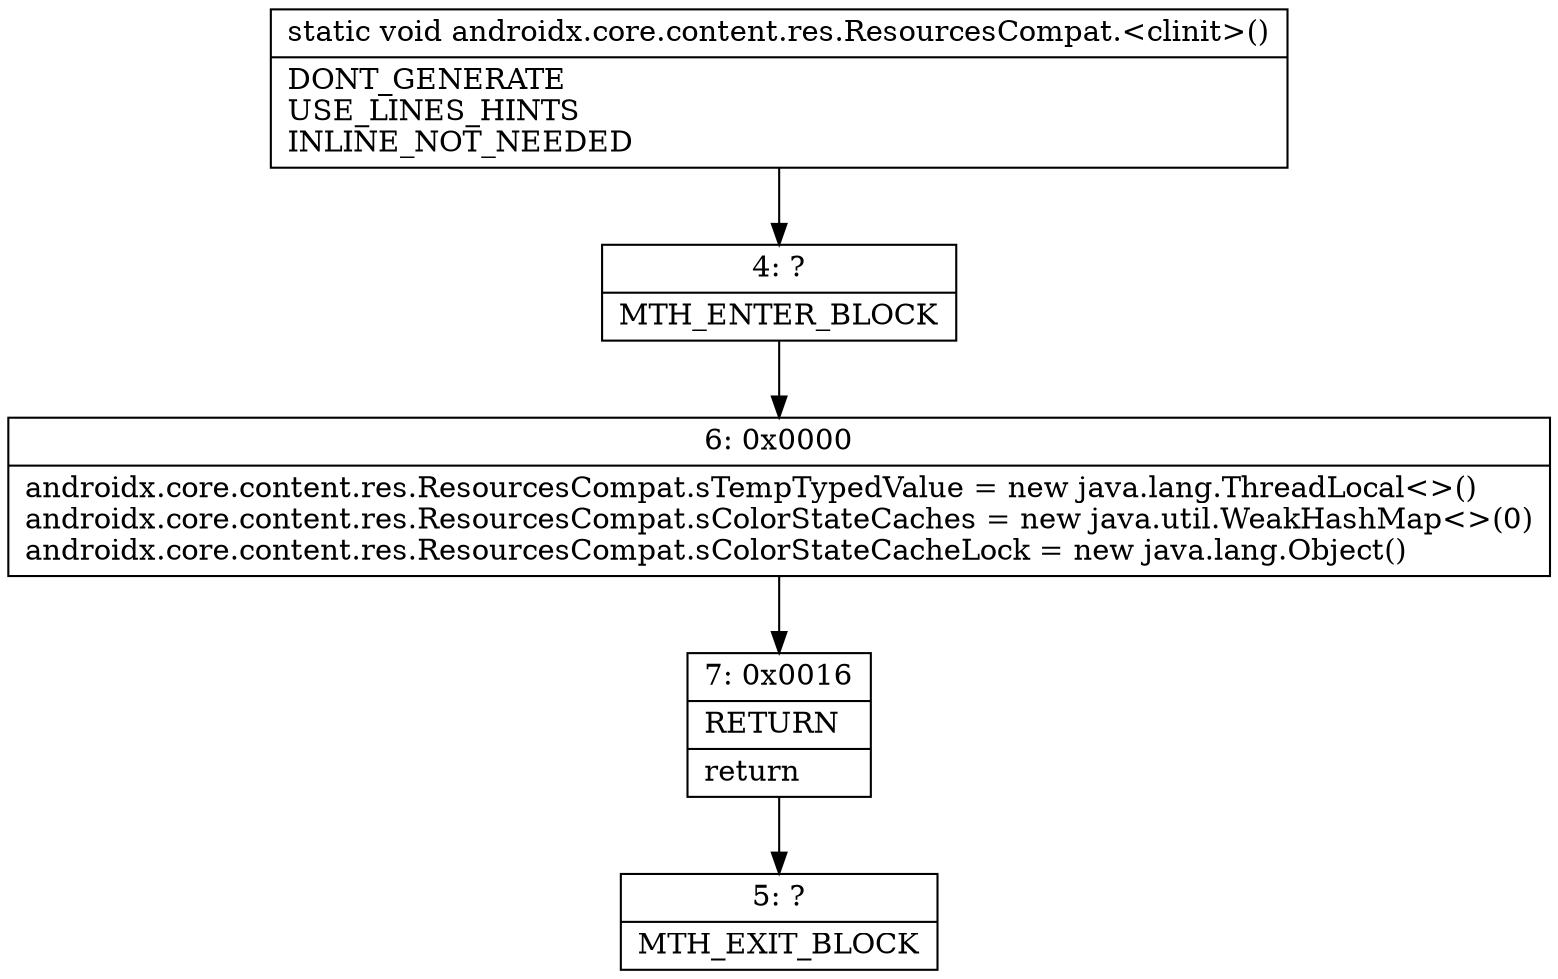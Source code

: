 digraph "CFG forandroidx.core.content.res.ResourcesCompat.\<clinit\>()V" {
Node_4 [shape=record,label="{4\:\ ?|MTH_ENTER_BLOCK\l}"];
Node_6 [shape=record,label="{6\:\ 0x0000|androidx.core.content.res.ResourcesCompat.sTempTypedValue = new java.lang.ThreadLocal\<\>()\landroidx.core.content.res.ResourcesCompat.sColorStateCaches = new java.util.WeakHashMap\<\>(0)\landroidx.core.content.res.ResourcesCompat.sColorStateCacheLock = new java.lang.Object()\l}"];
Node_7 [shape=record,label="{7\:\ 0x0016|RETURN\l|return\l}"];
Node_5 [shape=record,label="{5\:\ ?|MTH_EXIT_BLOCK\l}"];
MethodNode[shape=record,label="{static void androidx.core.content.res.ResourcesCompat.\<clinit\>()  | DONT_GENERATE\lUSE_LINES_HINTS\lINLINE_NOT_NEEDED\l}"];
MethodNode -> Node_4;Node_4 -> Node_6;
Node_6 -> Node_7;
Node_7 -> Node_5;
}

